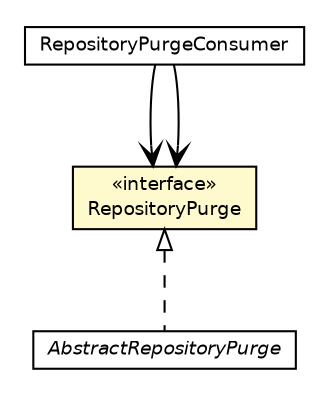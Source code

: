 #!/usr/local/bin/dot
#
# Class diagram 
# Generated by UmlGraph version 4.6 (http://www.spinellis.gr/sw/umlgraph)
#

digraph G {
	edge [fontname="Helvetica",fontsize=10,labelfontname="Helvetica",labelfontsize=10];
	node [fontname="Helvetica",fontsize=10,shape=plaintext];
	// org.apache.maven.archiva.consumers.core.repository.RepositoryPurgeConsumer
	c80677 [label=<<table border="0" cellborder="1" cellspacing="0" cellpadding="2" port="p" href="./RepositoryPurgeConsumer.html">
		<tr><td><table border="0" cellspacing="0" cellpadding="1">
			<tr><td> RepositoryPurgeConsumer </td></tr>
		</table></td></tr>
		</table>>, fontname="Helvetica", fontcolor="black", fontsize=9.0];
	// org.apache.maven.archiva.consumers.core.repository.RepositoryPurge
	c80678 [label=<<table border="0" cellborder="1" cellspacing="0" cellpadding="2" port="p" bgcolor="lemonChiffon" href="./RepositoryPurge.html">
		<tr><td><table border="0" cellspacing="0" cellpadding="1">
			<tr><td> &laquo;interface&raquo; </td></tr>
			<tr><td> RepositoryPurge </td></tr>
		</table></td></tr>
		</table>>, fontname="Helvetica", fontcolor="black", fontsize=9.0];
	// org.apache.maven.archiva.consumers.core.repository.AbstractRepositoryPurge
	c80682 [label=<<table border="0" cellborder="1" cellspacing="0" cellpadding="2" port="p" href="./AbstractRepositoryPurge.html">
		<tr><td><table border="0" cellspacing="0" cellpadding="1">
			<tr><td><font face="Helvetica-Oblique"> AbstractRepositoryPurge </font></td></tr>
		</table></td></tr>
		</table>>, fontname="Helvetica", fontcolor="black", fontsize=9.0];
	//org.apache.maven.archiva.consumers.core.repository.AbstractRepositoryPurge implements org.apache.maven.archiva.consumers.core.repository.RepositoryPurge
	c80678:p -> c80682:p [dir=back,arrowtail=empty,style=dashed];
	// org.apache.maven.archiva.consumers.core.repository.RepositoryPurgeConsumer NAVASSOC org.apache.maven.archiva.consumers.core.repository.RepositoryPurge
	c80677:p -> c80678:p [taillabel="", label="", headlabel="", fontname="Helvetica", fontcolor="black", fontsize=10.0, color="black", arrowhead=open];
	// org.apache.maven.archiva.consumers.core.repository.RepositoryPurgeConsumer NAVASSOC org.apache.maven.archiva.consumers.core.repository.RepositoryPurge
	c80677:p -> c80678:p [taillabel="", label="", headlabel="", fontname="Helvetica", fontcolor="black", fontsize=10.0, color="black", arrowhead=open];
}

